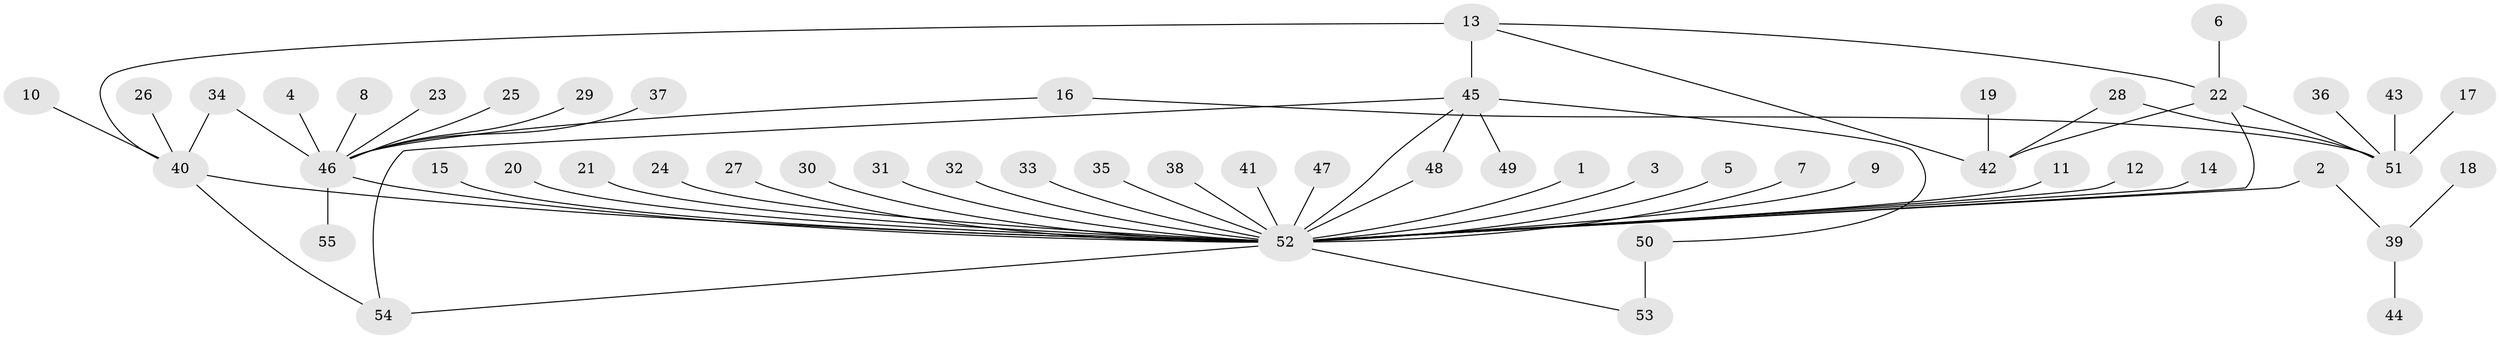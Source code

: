 // original degree distribution, {34: 0.00909090909090909, 13: 0.00909090909090909, 4: 0.05454545454545454, 8: 0.00909090909090909, 5: 0.01818181818181818, 2: 0.16363636363636364, 1: 0.5818181818181818, 7: 0.00909090909090909, 6: 0.00909090909090909, 3: 0.12727272727272726, 10: 0.00909090909090909}
// Generated by graph-tools (version 1.1) at 2025/49/03/09/25 03:49:55]
// undirected, 55 vertices, 64 edges
graph export_dot {
graph [start="1"]
  node [color=gray90,style=filled];
  1;
  2;
  3;
  4;
  5;
  6;
  7;
  8;
  9;
  10;
  11;
  12;
  13;
  14;
  15;
  16;
  17;
  18;
  19;
  20;
  21;
  22;
  23;
  24;
  25;
  26;
  27;
  28;
  29;
  30;
  31;
  32;
  33;
  34;
  35;
  36;
  37;
  38;
  39;
  40;
  41;
  42;
  43;
  44;
  45;
  46;
  47;
  48;
  49;
  50;
  51;
  52;
  53;
  54;
  55;
  1 -- 52 [weight=1.0];
  2 -- 39 [weight=1.0];
  2 -- 52 [weight=1.0];
  3 -- 52 [weight=1.0];
  4 -- 46 [weight=1.0];
  5 -- 52 [weight=1.0];
  6 -- 22 [weight=1.0];
  7 -- 52 [weight=1.0];
  8 -- 46 [weight=1.0];
  9 -- 52 [weight=1.0];
  10 -- 40 [weight=1.0];
  11 -- 52 [weight=1.0];
  12 -- 52 [weight=1.0];
  13 -- 22 [weight=1.0];
  13 -- 40 [weight=1.0];
  13 -- 42 [weight=1.0];
  13 -- 45 [weight=2.0];
  14 -- 52 [weight=1.0];
  15 -- 52 [weight=1.0];
  16 -- 46 [weight=1.0];
  16 -- 51 [weight=1.0];
  17 -- 51 [weight=1.0];
  18 -- 39 [weight=1.0];
  19 -- 42 [weight=1.0];
  20 -- 52 [weight=1.0];
  21 -- 52 [weight=1.0];
  22 -- 42 [weight=1.0];
  22 -- 51 [weight=1.0];
  22 -- 52 [weight=1.0];
  23 -- 46 [weight=1.0];
  24 -- 52 [weight=1.0];
  25 -- 46 [weight=1.0];
  26 -- 40 [weight=1.0];
  27 -- 52 [weight=1.0];
  28 -- 42 [weight=1.0];
  28 -- 51 [weight=1.0];
  29 -- 46 [weight=1.0];
  30 -- 52 [weight=1.0];
  31 -- 52 [weight=1.0];
  32 -- 52 [weight=1.0];
  33 -- 52 [weight=1.0];
  34 -- 40 [weight=1.0];
  34 -- 46 [weight=1.0];
  35 -- 52 [weight=1.0];
  36 -- 51 [weight=1.0];
  37 -- 46 [weight=1.0];
  38 -- 52 [weight=1.0];
  39 -- 44 [weight=1.0];
  40 -- 52 [weight=1.0];
  40 -- 54 [weight=1.0];
  41 -- 52 [weight=1.0];
  43 -- 51 [weight=1.0];
  45 -- 48 [weight=1.0];
  45 -- 49 [weight=1.0];
  45 -- 50 [weight=1.0];
  45 -- 52 [weight=1.0];
  45 -- 54 [weight=1.0];
  46 -- 52 [weight=1.0];
  46 -- 55 [weight=1.0];
  47 -- 52 [weight=2.0];
  48 -- 52 [weight=1.0];
  50 -- 53 [weight=2.0];
  52 -- 53 [weight=1.0];
  52 -- 54 [weight=1.0];
}
